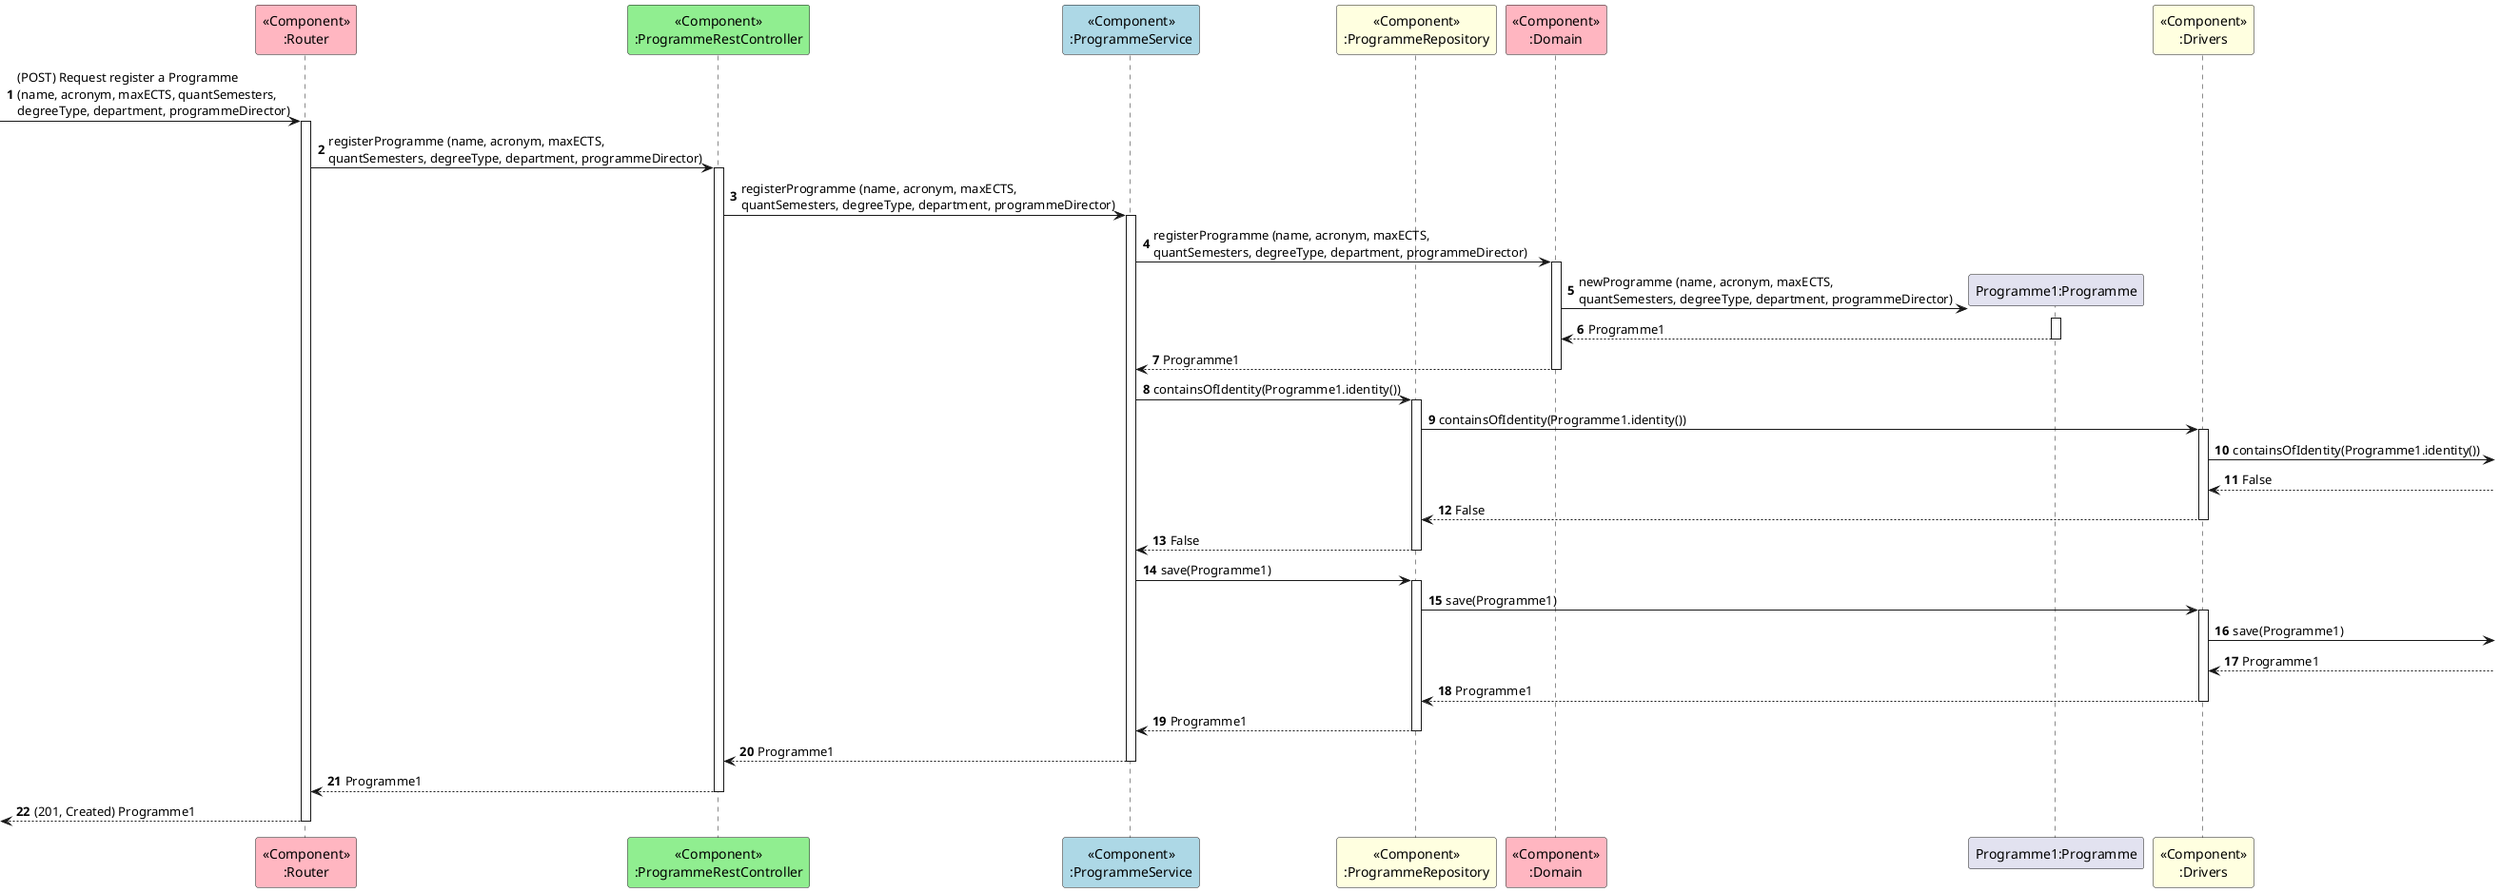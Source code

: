 @startuml

autonumber

participant "<<Component>>\n:Router" as RT #lightpink
participant "<<Component>>\n:ProgrammeRestController" as C #lightgreen
participant "<<Component>>\n:ProgrammeService" as S #lightblue
participant "<<Component>>\n:ProgrammeRepository" as R #lightyellow
participant "<<Component>>\n:Domain" as D #lightpink
participant "Programme1:Programme" as P
participant "<<Component>>\n:Drivers" as Drivers #lightyellow

-> RT ++: (POST) Request register a Programme \n(name, acronym, maxECTS, quantSemesters, \ndegreeType, department, programmeDirector)

RT -> C ++: registerProgramme (name, acronym, maxECTS, \nquantSemesters, degreeType, department, programmeDirector)
C -> S ++: registerProgramme (name, acronym, maxECTS, \nquantSemesters, degreeType, department, programmeDirector)

S -> D ++: registerProgramme (name, acronym, maxECTS, \nquantSemesters, degreeType, department, programmeDirector)
D -> P** : newProgramme (name, acronym, maxECTS, \nquantSemesters, degreeType, department, programmeDirector)
activate P
P --> D: Programme1
deactivate P
D --> S --: Programme1

S -> R ++: containsOfIdentity(Programme1.identity())
R -> Drivers ++: containsOfIdentity(Programme1.identity())
Drivers -> : containsOfIdentity(Programme1.identity())
Drivers <-- : False
Drivers --> R --: False
R --> S --: False

S -> R ++: save(Programme1)
R -> Drivers ++: save(Programme1)
Drivers -> : save(Programme1)
Drivers <-- : Programme1
Drivers --> R --: Programme1
R --> S --: Programme1

S --> C --: Programme1
C --> RT --: Programme1
<-- RT --: (201, Created) Programme1
@enduml